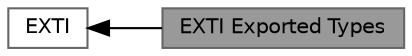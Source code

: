digraph "EXTI Exported Types"
{
 // LATEX_PDF_SIZE
  bgcolor="transparent";
  edge [fontname=Helvetica,fontsize=10,labelfontname=Helvetica,labelfontsize=10];
  node [fontname=Helvetica,fontsize=10,shape=box,height=0.2,width=0.4];
  rankdir=LR;
  Node2 [id="Node000002",label="EXTI",height=0.2,width=0.4,color="grey40", fillcolor="white", style="filled",URL="$group__EXTI.html",tooltip="EXTI HAL module driver."];
  Node1 [id="Node000001",label="EXTI Exported Types",height=0.2,width=0.4,color="gray40", fillcolor="grey60", style="filled", fontcolor="black",tooltip=" "];
  Node2->Node1 [shape=plaintext, dir="back", style="solid"];
}
